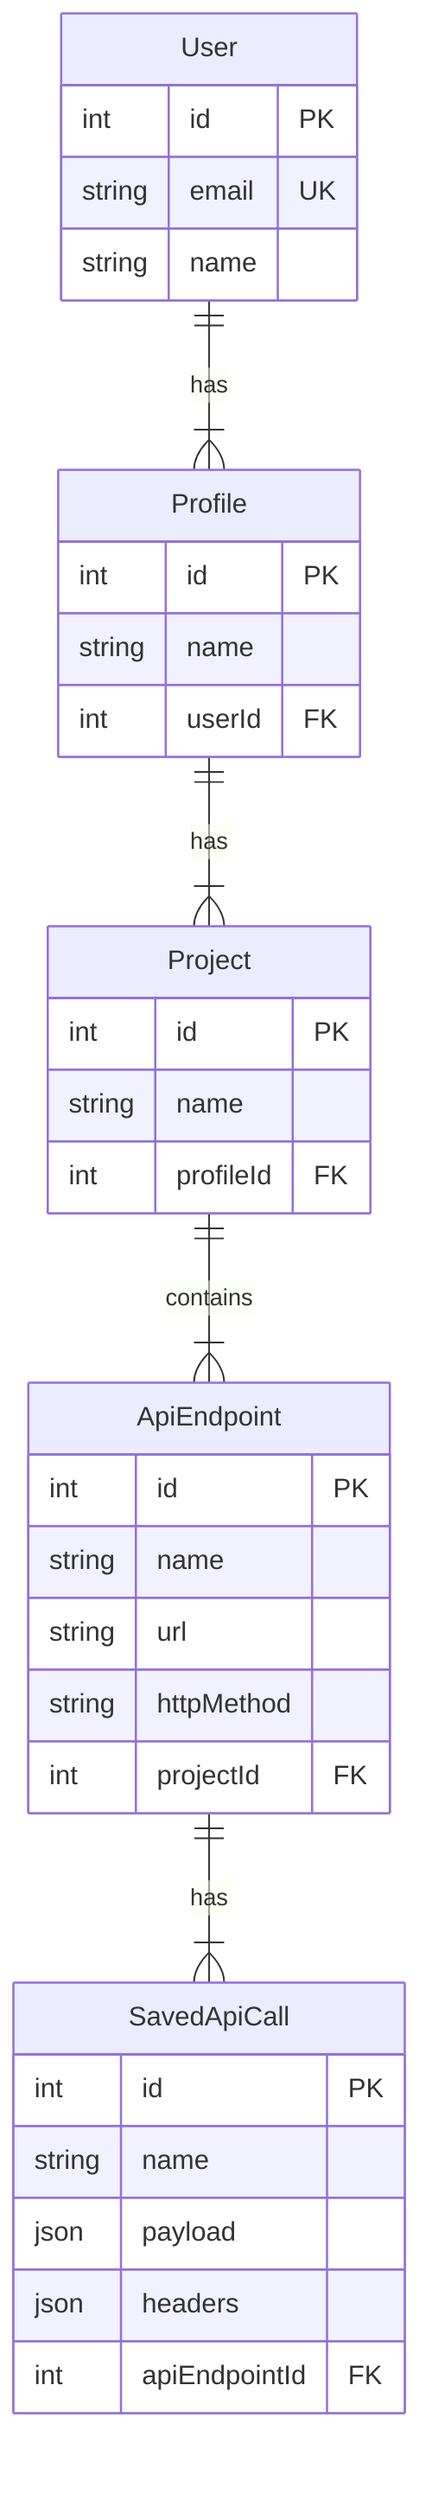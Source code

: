 erDiagram
    User ||--|{ Profile : "has"
    Profile ||--|{ Project : "has"
    Project ||--|{ ApiEndpoint : "contains"
    ApiEndpoint ||--|{ SavedApiCall : "has"

    User {
        int id PK
        string email UK
        string name
    }
    Profile {
        int id PK
        string name
        int userId FK
    }
    Project {
        int id PK
        string name
        int profileId FK
    }
    ApiEndpoint {
        int id PK
        string name
        string url
        string httpMethod
        int projectId FK
    }
    SavedApiCall {
        int id PK
        string name
        json payload
        json headers
        int apiEndpointId FK
    }